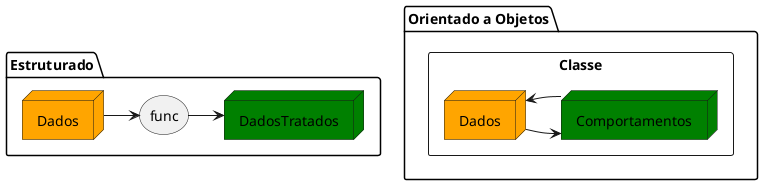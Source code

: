 @startuml
package "Estruturado" {
   node Dados #orange
   node DadosTratados #green
   storage func

   Dados -> func
   func -> DadosTratados
}
package "Orientado a Objetos" {
   rectangle Classe {
   node "Dados" as D #orange
   node Comportamentos #green

   D -> Comportamentos 
   D <- Comportamentos 
}
@enduml